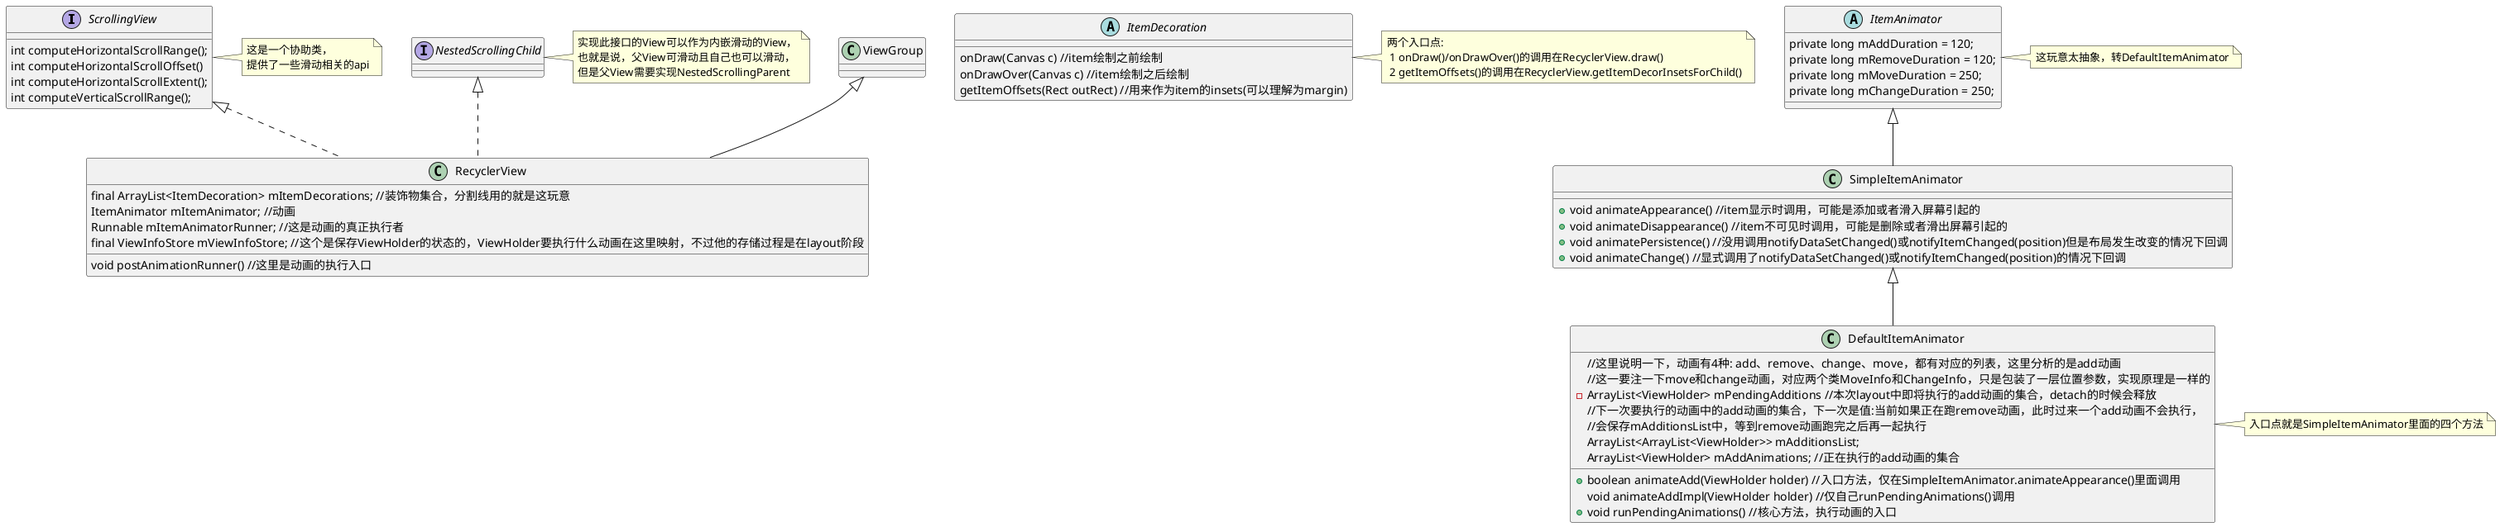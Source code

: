 @startuml
interface ScrollingView {
    int computeHorizontalScrollRange();
    int computeHorizontalScrollOffset()
    int computeHorizontalScrollExtent();
    int computeVerticalScrollRange();
}
note right of ScrollingView : 这是一个协助类，\n提供了一些滑动相关的api

interface NestedScrollingChild {
}
note right of NestedScrollingChild : 实现此接口的View可以作为内嵌滑动的View，\n也就是说，父View可滑动且自己也可以滑动，\n但是父View需要实现NestedScrollingParent

class RecyclerView {
    final ArrayList<ItemDecoration> mItemDecorations; //装饰物集合，分割线用的就是这玩意
    ItemAnimator mItemAnimator; //动画
    Runnable mItemAnimatorRunner; //这是动画的真正执行者
    final ViewInfoStore mViewInfoStore; //这个是保存ViewHolder的状态的，ViewHolder要执行什么动画在这里映射，不过他的存储过程是在layout阶段


    void postAnimationRunner() //这里是动画的执行入口
}

ViewGroup <|-- RecyclerView
ScrollingView <|.. RecyclerView
NestedScrollingChild <|.. RecyclerView






















abstract class ItemDecoration {
    onDraw(Canvas c) //item绘制之前绘制
    onDrawOver(Canvas c) //item绘制之后绘制
    getItemOffsets(Rect outRect) //用来作为item的insets(可以理解为margin)
}
'ItemDecoration的工作原理:
'绘制item之前，先把onDraw()里面绘制的玩意绘制下来
'接着绘制item，使用getItemOffsets(Rect outRect)里面设置的值作为insets占着位置
'(说白了就是空着，因为空着，所以就漏出了onDraw()里面画的玩意，看着就像分割线似的)
'最后绘制onDrawOver(Canvas c)里面绘制的东西，这里不管绘制什么，都会盖在item上面
note right of ItemDecoration : 两个入口点:\n 1 onDraw()/onDrawOver()的调用在RecyclerView.draw() \n 2 getItemOffsets()的调用在RecyclerView.getItemDecorInsetsForChild()



abstract class ItemAnimator{
    private long mAddDuration = 120;
    private long mRemoveDuration = 120;
    private long mMoveDuration = 250;
    private long mChangeDuration = 250;
}
note right of ItemAnimator : 这玩意太抽象，转DefaultItemAnimator

class SimpleItemAnimator {
    +void animateAppearance() //item显示时调用，可能是添加或者滑入屏幕引起的
    +void animateDisappearance() //item不可见时调用，可能是删除或者滑出屏幕引起的
    +void animatePersistence() //没用调用notifyDataSetChanged()或notifyItemChanged(position)但是布局发生改变的情况下回调
    +void animateChange() //显式调用了notifyDataSetChanged()或notifyItemChanged(position)的情况下回调
}

class DefaultItemAnimator {
    //这里说明一下，动画有4种: add、remove、change、move，都有对应的列表，这里分析的是add动画
    //这一要注一下move和change动画，对应两个类MoveInfo和ChangeInfo，只是包装了一层位置参数，实现原理是一样的
    -ArrayList<ViewHolder> mPendingAdditions //本次layout中即将执行的add动画的集合，detach的时候会释放
    //下一次要执行的动画中的add动画的集合，下一次是值:当前如果正在跑remove动画，此时过来一个add动画不会执行，
    //会保存mAdditionsList中，等到remove动画跑完之后再一起执行
    ArrayList<ArrayList<ViewHolder>> mAdditionsList;
    ArrayList<ViewHolder> mAddAnimations; //正在执行的add动画的集合

    +boolean animateAdd(ViewHolder holder) //入口方法，仅在SimpleItemAnimator.animateAppearance()里面调用
    void animateAddImpl(ViewHolder holder) //仅自己runPendingAnimations()调用
    +void runPendingAnimations() //核心方法，执行动画的入口
}

ItemAnimator <|-- SimpleItemAnimator
SimpleItemAnimator <|-- DefaultItemAnimator

'工作流程
'1 存放动画:
'2 执行动画:
'3 释放动画:
'remove动画先执行，change和move并行执行，add动画最后执行
'这个流程比较简单，模块化的跟一下

note right of DefaultItemAnimator : 入口点就是SimpleItemAnimator里面的四个方法


@enduml